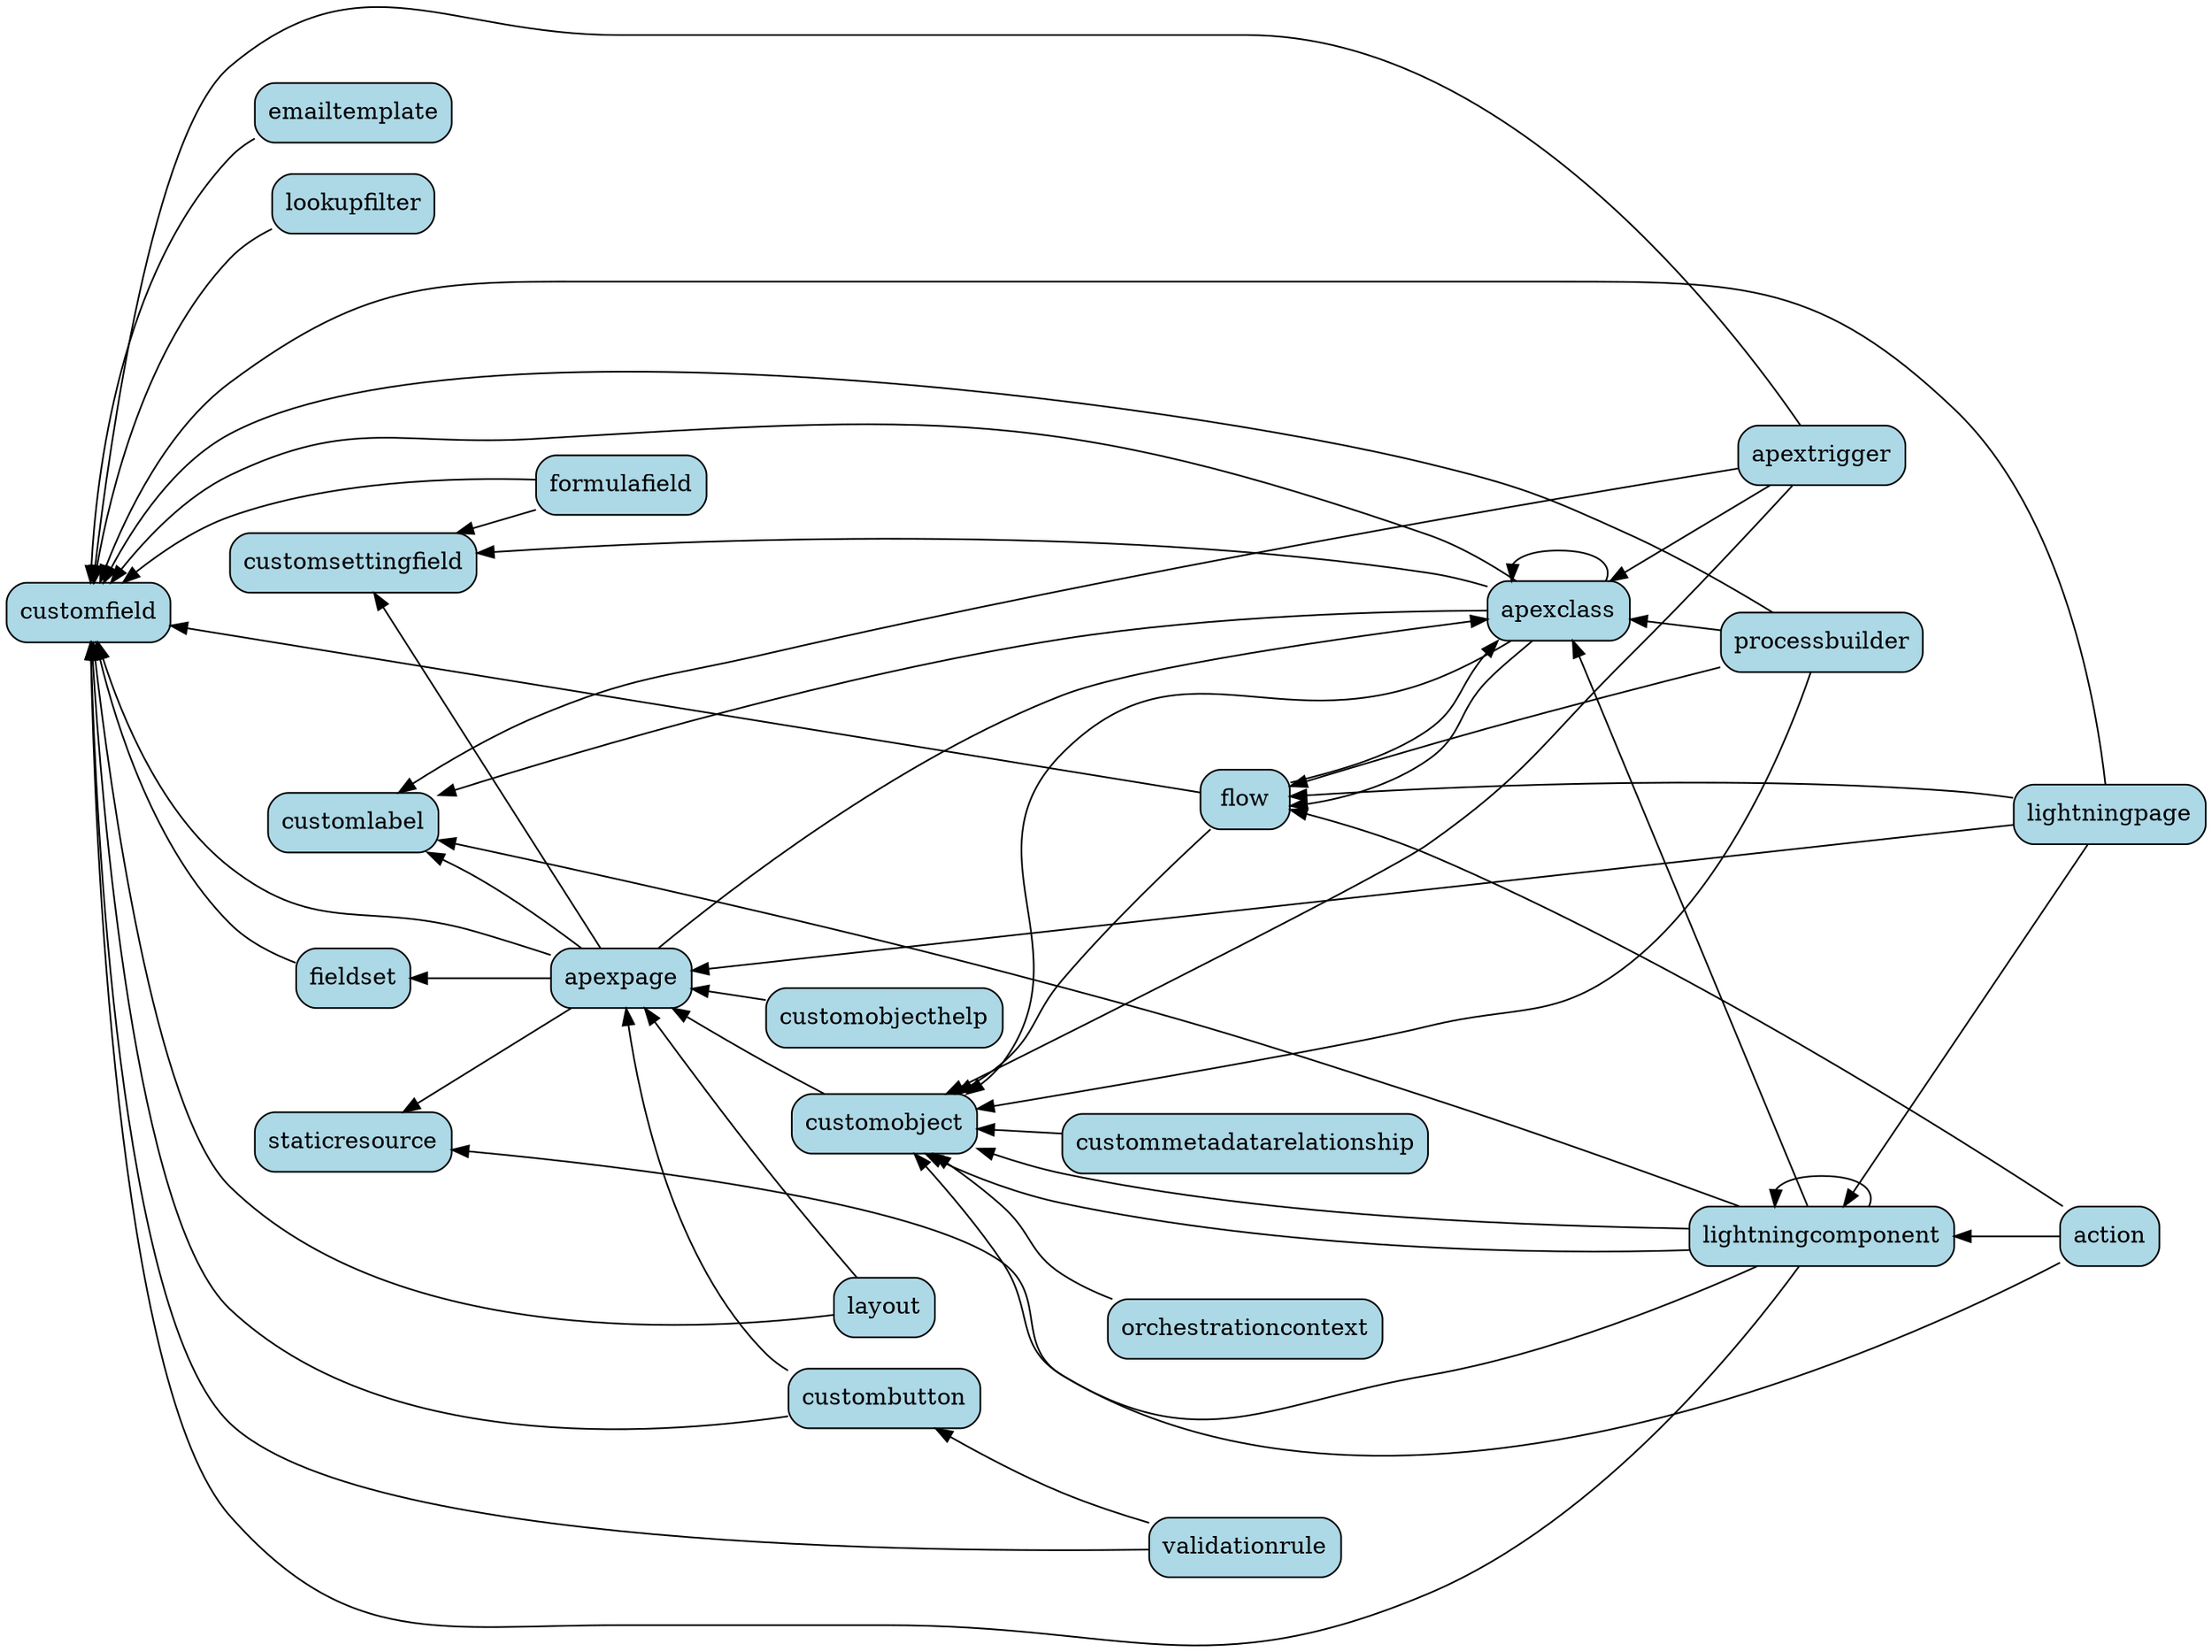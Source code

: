 digraph graphname {
  rankdir=RL;
  node[shape=Mrecord, bgcolor=black, fillcolor=lightblue, style=filled];
  apexclass->customlabel
  apextrigger->customlabel
  apexpage->customlabel
  lightningcomponent->customlabel
  apexclass->apexclass
  apextrigger->apexclass
  apexpage->apexclass
  lightningcomponent->apexclass
  flow->apexclass
  processbuilder->apexclass
  lightningcomponent->lightningcomponent
  lightningpage->lightningcomponent
  action->lightningcomponent
  lightningcomponent->staticresource
  apexpage->staticresource
  customobject->apexpage
  layout->apexpage
  custombutton->apexpage
  lightningpage->apexpage
  customobjecthelp->apexpage
  apexclass->customsettingfield
  apexpage->customsettingfield
  formulafield->customsettingfield
  validationrule->custombutton
  processbuilder->flow
  apexclass->flow
  action->flow
  lightningpage->flow
  validationrule->customfield
  layout->customfield
  formulafield->customfield
  apexpage->customfield
  apexclass->customfield
  apextrigger->customfield
  emailtemplate->customfield
  fieldset->customfield
  flow->customfield
  lightningcomponent->customfield
  processbuilder->customfield
  custombutton->customfield
  lightningpage->customfield
  lookupfilter->customfield
  apexclass->customobject
  apextrigger->customobject
  flow->customobject
  lightningcomponent->customobject
  processbuilder->customobject
  custommetadatarelationship->customobject
  action->customobject
  lightningcomponent->customobject
  apexpage->fieldset
  orchestrationcontext->customobject
}
